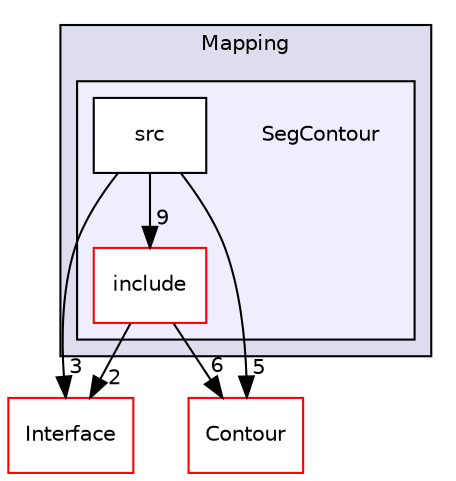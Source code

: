 digraph "/home/travis/build/AliceO2Group/AliceO2/Detectors/MUON/MCH/Mapping/SegContour" {
  bgcolor=transparent;
  compound=true
  node [ fontsize="10", fontname="Helvetica"];
  edge [ labelfontsize="10", labelfontname="Helvetica"];
  subgraph clusterdir_b098e3604916eca5f90f2bb1c75b7880 {
    graph [ bgcolor="#ddddee", pencolor="black", label="Mapping" fontname="Helvetica", fontsize="10", URL="dir_b098e3604916eca5f90f2bb1c75b7880.html"]
  subgraph clusterdir_9688ff6052485d651a3da00e73f81848 {
    graph [ bgcolor="#eeeeff", pencolor="black", label="" URL="dir_9688ff6052485d651a3da00e73f81848.html"];
    dir_9688ff6052485d651a3da00e73f81848 [shape=plaintext label="SegContour"];
    dir_aa08e53bf10e46bc061669876836df7d [shape=box label="include" color="red" fillcolor="white" style="filled" URL="dir_aa08e53bf10e46bc061669876836df7d.html"];
    dir_2bc8d19beeb0d8d7068b25a900b62e4b [shape=box label="src" color="black" fillcolor="white" style="filled" URL="dir_2bc8d19beeb0d8d7068b25a900b62e4b.html"];
  }
  }
  dir_bb33a65c2c121b6655a8db1556a9cb2b [shape=box label="Interface" color="red" URL="dir_bb33a65c2c121b6655a8db1556a9cb2b.html"];
  dir_f53aaea7b1f4a3d2e21e52645ea2576d [shape=box label="Contour" color="red" URL="dir_f53aaea7b1f4a3d2e21e52645ea2576d.html"];
  dir_2bc8d19beeb0d8d7068b25a900b62e4b->dir_bb33a65c2c121b6655a8db1556a9cb2b [headlabel="3", labeldistance=1.5 headhref="dir_000598_000576.html"];
  dir_2bc8d19beeb0d8d7068b25a900b62e4b->dir_f53aaea7b1f4a3d2e21e52645ea2576d [headlabel="5", labeldistance=1.5 headhref="dir_000598_000276.html"];
  dir_2bc8d19beeb0d8d7068b25a900b62e4b->dir_aa08e53bf10e46bc061669876836df7d [headlabel="9", labeldistance=1.5 headhref="dir_000598_000596.html"];
  dir_aa08e53bf10e46bc061669876836df7d->dir_bb33a65c2c121b6655a8db1556a9cb2b [headlabel="2", labeldistance=1.5 headhref="dir_000596_000576.html"];
  dir_aa08e53bf10e46bc061669876836df7d->dir_f53aaea7b1f4a3d2e21e52645ea2576d [headlabel="6", labeldistance=1.5 headhref="dir_000596_000276.html"];
}
